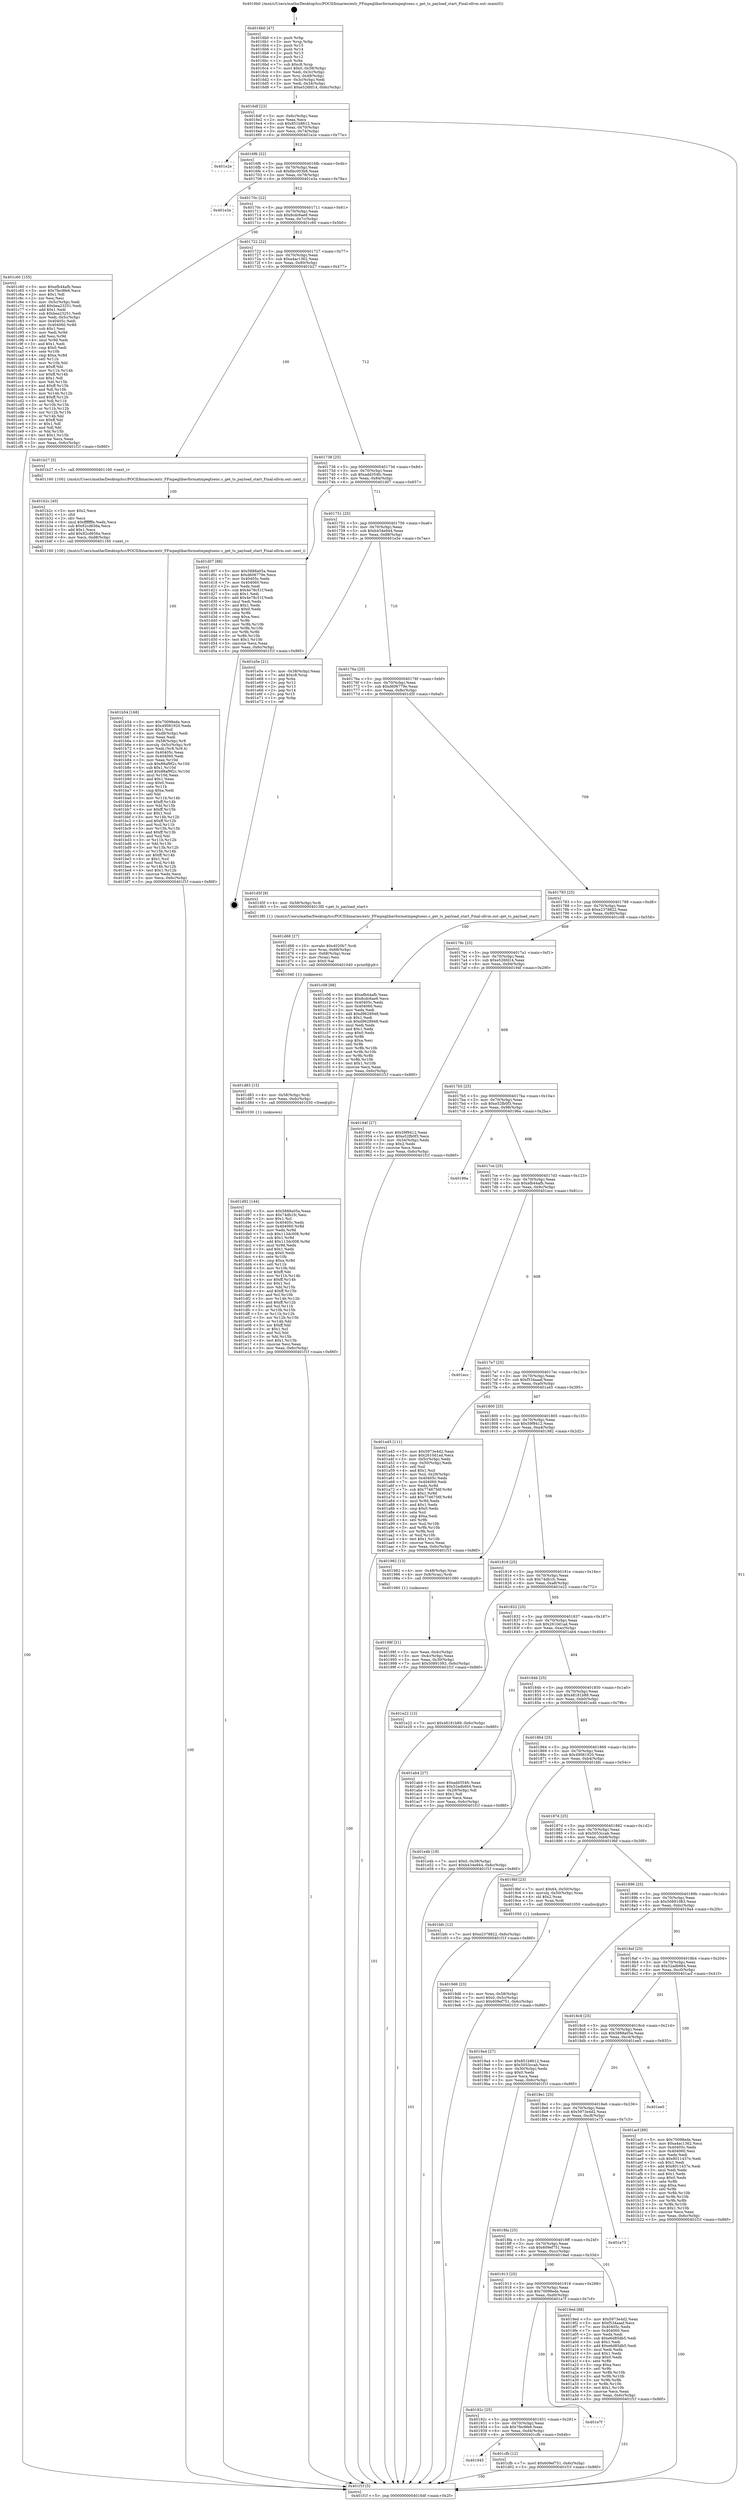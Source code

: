 digraph "0x4016b0" {
  label = "0x4016b0 (/mnt/c/Users/mathe/Desktop/tcc/POCII/binaries/extr_FFmpeglibavformatmpegtsenc.c_get_ts_payload_start_Final-ollvm.out::main(0))"
  labelloc = "t"
  node[shape=record]

  Entry [label="",width=0.3,height=0.3,shape=circle,fillcolor=black,style=filled]
  "0x4016df" [label="{
     0x4016df [23]\l
     | [instrs]\l
     &nbsp;&nbsp;0x4016df \<+3\>: mov -0x6c(%rbp),%eax\l
     &nbsp;&nbsp;0x4016e2 \<+2\>: mov %eax,%ecx\l
     &nbsp;&nbsp;0x4016e4 \<+6\>: sub $0x851b8612,%ecx\l
     &nbsp;&nbsp;0x4016ea \<+3\>: mov %eax,-0x70(%rbp)\l
     &nbsp;&nbsp;0x4016ed \<+3\>: mov %ecx,-0x74(%rbp)\l
     &nbsp;&nbsp;0x4016f0 \<+6\>: je 0000000000401e2e \<main+0x77e\>\l
  }"]
  "0x401e2e" [label="{
     0x401e2e\l
  }", style=dashed]
  "0x4016f6" [label="{
     0x4016f6 [22]\l
     | [instrs]\l
     &nbsp;&nbsp;0x4016f6 \<+5\>: jmp 00000000004016fb \<main+0x4b\>\l
     &nbsp;&nbsp;0x4016fb \<+3\>: mov -0x70(%rbp),%eax\l
     &nbsp;&nbsp;0x4016fe \<+5\>: sub $0x8bc003b6,%eax\l
     &nbsp;&nbsp;0x401703 \<+3\>: mov %eax,-0x78(%rbp)\l
     &nbsp;&nbsp;0x401706 \<+6\>: je 0000000000401e3a \<main+0x78a\>\l
  }"]
  Exit [label="",width=0.3,height=0.3,shape=circle,fillcolor=black,style=filled,peripheries=2]
  "0x401e3a" [label="{
     0x401e3a\l
  }", style=dashed]
  "0x40170c" [label="{
     0x40170c [22]\l
     | [instrs]\l
     &nbsp;&nbsp;0x40170c \<+5\>: jmp 0000000000401711 \<main+0x61\>\l
     &nbsp;&nbsp;0x401711 \<+3\>: mov -0x70(%rbp),%eax\l
     &nbsp;&nbsp;0x401714 \<+5\>: sub $0x8cdc6ae9,%eax\l
     &nbsp;&nbsp;0x401719 \<+3\>: mov %eax,-0x7c(%rbp)\l
     &nbsp;&nbsp;0x40171c \<+6\>: je 0000000000401c60 \<main+0x5b0\>\l
  }"]
  "0x401d92" [label="{
     0x401d92 [144]\l
     | [instrs]\l
     &nbsp;&nbsp;0x401d92 \<+5\>: mov $0x5888a05a,%eax\l
     &nbsp;&nbsp;0x401d97 \<+5\>: mov $0x74db1fc,%esi\l
     &nbsp;&nbsp;0x401d9c \<+2\>: mov $0x1,%cl\l
     &nbsp;&nbsp;0x401d9e \<+7\>: mov 0x40405c,%edx\l
     &nbsp;&nbsp;0x401da5 \<+8\>: mov 0x404060,%r8d\l
     &nbsp;&nbsp;0x401dad \<+3\>: mov %edx,%r9d\l
     &nbsp;&nbsp;0x401db0 \<+7\>: sub $0x113dc008,%r9d\l
     &nbsp;&nbsp;0x401db7 \<+4\>: sub $0x1,%r9d\l
     &nbsp;&nbsp;0x401dbb \<+7\>: add $0x113dc008,%r9d\l
     &nbsp;&nbsp;0x401dc2 \<+4\>: imul %r9d,%edx\l
     &nbsp;&nbsp;0x401dc6 \<+3\>: and $0x1,%edx\l
     &nbsp;&nbsp;0x401dc9 \<+3\>: cmp $0x0,%edx\l
     &nbsp;&nbsp;0x401dcc \<+4\>: sete %r10b\l
     &nbsp;&nbsp;0x401dd0 \<+4\>: cmp $0xa,%r8d\l
     &nbsp;&nbsp;0x401dd4 \<+4\>: setl %r11b\l
     &nbsp;&nbsp;0x401dd8 \<+3\>: mov %r10b,%bl\l
     &nbsp;&nbsp;0x401ddb \<+3\>: xor $0xff,%bl\l
     &nbsp;&nbsp;0x401dde \<+3\>: mov %r11b,%r14b\l
     &nbsp;&nbsp;0x401de1 \<+4\>: xor $0xff,%r14b\l
     &nbsp;&nbsp;0x401de5 \<+3\>: xor $0x1,%cl\l
     &nbsp;&nbsp;0x401de8 \<+3\>: mov %bl,%r15b\l
     &nbsp;&nbsp;0x401deb \<+4\>: and $0xff,%r15b\l
     &nbsp;&nbsp;0x401def \<+3\>: and %cl,%r10b\l
     &nbsp;&nbsp;0x401df2 \<+3\>: mov %r14b,%r12b\l
     &nbsp;&nbsp;0x401df5 \<+4\>: and $0xff,%r12b\l
     &nbsp;&nbsp;0x401df9 \<+3\>: and %cl,%r11b\l
     &nbsp;&nbsp;0x401dfc \<+3\>: or %r10b,%r15b\l
     &nbsp;&nbsp;0x401dff \<+3\>: or %r11b,%r12b\l
     &nbsp;&nbsp;0x401e02 \<+3\>: xor %r12b,%r15b\l
     &nbsp;&nbsp;0x401e05 \<+3\>: or %r14b,%bl\l
     &nbsp;&nbsp;0x401e08 \<+3\>: xor $0xff,%bl\l
     &nbsp;&nbsp;0x401e0b \<+3\>: or $0x1,%cl\l
     &nbsp;&nbsp;0x401e0e \<+2\>: and %cl,%bl\l
     &nbsp;&nbsp;0x401e10 \<+3\>: or %bl,%r15b\l
     &nbsp;&nbsp;0x401e13 \<+4\>: test $0x1,%r15b\l
     &nbsp;&nbsp;0x401e17 \<+3\>: cmovne %esi,%eax\l
     &nbsp;&nbsp;0x401e1a \<+3\>: mov %eax,-0x6c(%rbp)\l
     &nbsp;&nbsp;0x401e1d \<+5\>: jmp 0000000000401f1f \<main+0x86f\>\l
  }"]
  "0x401c60" [label="{
     0x401c60 [155]\l
     | [instrs]\l
     &nbsp;&nbsp;0x401c60 \<+5\>: mov $0xefb44afb,%eax\l
     &nbsp;&nbsp;0x401c65 \<+5\>: mov $0x7fec9fe6,%ecx\l
     &nbsp;&nbsp;0x401c6a \<+2\>: mov $0x1,%dl\l
     &nbsp;&nbsp;0x401c6c \<+2\>: xor %esi,%esi\l
     &nbsp;&nbsp;0x401c6e \<+3\>: mov -0x5c(%rbp),%edi\l
     &nbsp;&nbsp;0x401c71 \<+6\>: add $0xbea23251,%edi\l
     &nbsp;&nbsp;0x401c77 \<+3\>: add $0x1,%edi\l
     &nbsp;&nbsp;0x401c7a \<+6\>: sub $0xbea23251,%edi\l
     &nbsp;&nbsp;0x401c80 \<+3\>: mov %edi,-0x5c(%rbp)\l
     &nbsp;&nbsp;0x401c83 \<+7\>: mov 0x40405c,%edi\l
     &nbsp;&nbsp;0x401c8a \<+8\>: mov 0x404060,%r8d\l
     &nbsp;&nbsp;0x401c92 \<+3\>: sub $0x1,%esi\l
     &nbsp;&nbsp;0x401c95 \<+3\>: mov %edi,%r9d\l
     &nbsp;&nbsp;0x401c98 \<+3\>: add %esi,%r9d\l
     &nbsp;&nbsp;0x401c9b \<+4\>: imul %r9d,%edi\l
     &nbsp;&nbsp;0x401c9f \<+3\>: and $0x1,%edi\l
     &nbsp;&nbsp;0x401ca2 \<+3\>: cmp $0x0,%edi\l
     &nbsp;&nbsp;0x401ca5 \<+4\>: sete %r10b\l
     &nbsp;&nbsp;0x401ca9 \<+4\>: cmp $0xa,%r8d\l
     &nbsp;&nbsp;0x401cad \<+4\>: setl %r11b\l
     &nbsp;&nbsp;0x401cb1 \<+3\>: mov %r10b,%bl\l
     &nbsp;&nbsp;0x401cb4 \<+3\>: xor $0xff,%bl\l
     &nbsp;&nbsp;0x401cb7 \<+3\>: mov %r11b,%r14b\l
     &nbsp;&nbsp;0x401cba \<+4\>: xor $0xff,%r14b\l
     &nbsp;&nbsp;0x401cbe \<+3\>: xor $0x1,%dl\l
     &nbsp;&nbsp;0x401cc1 \<+3\>: mov %bl,%r15b\l
     &nbsp;&nbsp;0x401cc4 \<+4\>: and $0xff,%r15b\l
     &nbsp;&nbsp;0x401cc8 \<+3\>: and %dl,%r10b\l
     &nbsp;&nbsp;0x401ccb \<+3\>: mov %r14b,%r12b\l
     &nbsp;&nbsp;0x401cce \<+4\>: and $0xff,%r12b\l
     &nbsp;&nbsp;0x401cd2 \<+3\>: and %dl,%r11b\l
     &nbsp;&nbsp;0x401cd5 \<+3\>: or %r10b,%r15b\l
     &nbsp;&nbsp;0x401cd8 \<+3\>: or %r11b,%r12b\l
     &nbsp;&nbsp;0x401cdb \<+3\>: xor %r12b,%r15b\l
     &nbsp;&nbsp;0x401cde \<+3\>: or %r14b,%bl\l
     &nbsp;&nbsp;0x401ce1 \<+3\>: xor $0xff,%bl\l
     &nbsp;&nbsp;0x401ce4 \<+3\>: or $0x1,%dl\l
     &nbsp;&nbsp;0x401ce7 \<+2\>: and %dl,%bl\l
     &nbsp;&nbsp;0x401ce9 \<+3\>: or %bl,%r15b\l
     &nbsp;&nbsp;0x401cec \<+4\>: test $0x1,%r15b\l
     &nbsp;&nbsp;0x401cf0 \<+3\>: cmovne %ecx,%eax\l
     &nbsp;&nbsp;0x401cf3 \<+3\>: mov %eax,-0x6c(%rbp)\l
     &nbsp;&nbsp;0x401cf6 \<+5\>: jmp 0000000000401f1f \<main+0x86f\>\l
  }"]
  "0x401722" [label="{
     0x401722 [22]\l
     | [instrs]\l
     &nbsp;&nbsp;0x401722 \<+5\>: jmp 0000000000401727 \<main+0x77\>\l
     &nbsp;&nbsp;0x401727 \<+3\>: mov -0x70(%rbp),%eax\l
     &nbsp;&nbsp;0x40172a \<+5\>: sub $0xa4ac1362,%eax\l
     &nbsp;&nbsp;0x40172f \<+3\>: mov %eax,-0x80(%rbp)\l
     &nbsp;&nbsp;0x401732 \<+6\>: je 0000000000401b27 \<main+0x477\>\l
  }"]
  "0x401d83" [label="{
     0x401d83 [15]\l
     | [instrs]\l
     &nbsp;&nbsp;0x401d83 \<+4\>: mov -0x58(%rbp),%rdi\l
     &nbsp;&nbsp;0x401d87 \<+6\>: mov %eax,-0xdc(%rbp)\l
     &nbsp;&nbsp;0x401d8d \<+5\>: call 0000000000401030 \<free@plt\>\l
     | [calls]\l
     &nbsp;&nbsp;0x401030 \{1\} (unknown)\l
  }"]
  "0x401b27" [label="{
     0x401b27 [5]\l
     | [instrs]\l
     &nbsp;&nbsp;0x401b27 \<+5\>: call 0000000000401160 \<next_i\>\l
     | [calls]\l
     &nbsp;&nbsp;0x401160 \{100\} (/mnt/c/Users/mathe/Desktop/tcc/POCII/binaries/extr_FFmpeglibavformatmpegtsenc.c_get_ts_payload_start_Final-ollvm.out::next_i)\l
  }"]
  "0x401738" [label="{
     0x401738 [25]\l
     | [instrs]\l
     &nbsp;&nbsp;0x401738 \<+5\>: jmp 000000000040173d \<main+0x8d\>\l
     &nbsp;&nbsp;0x40173d \<+3\>: mov -0x70(%rbp),%eax\l
     &nbsp;&nbsp;0x401740 \<+5\>: sub $0xadd354fc,%eax\l
     &nbsp;&nbsp;0x401745 \<+6\>: mov %eax,-0x84(%rbp)\l
     &nbsp;&nbsp;0x40174b \<+6\>: je 0000000000401d07 \<main+0x657\>\l
  }"]
  "0x401d68" [label="{
     0x401d68 [27]\l
     | [instrs]\l
     &nbsp;&nbsp;0x401d68 \<+10\>: movabs $0x4020b7,%rdi\l
     &nbsp;&nbsp;0x401d72 \<+4\>: mov %rax,-0x68(%rbp)\l
     &nbsp;&nbsp;0x401d76 \<+4\>: mov -0x68(%rbp),%rax\l
     &nbsp;&nbsp;0x401d7a \<+2\>: mov (%rax),%esi\l
     &nbsp;&nbsp;0x401d7c \<+2\>: mov $0x0,%al\l
     &nbsp;&nbsp;0x401d7e \<+5\>: call 0000000000401040 \<printf@plt\>\l
     | [calls]\l
     &nbsp;&nbsp;0x401040 \{1\} (unknown)\l
  }"]
  "0x401d07" [label="{
     0x401d07 [88]\l
     | [instrs]\l
     &nbsp;&nbsp;0x401d07 \<+5\>: mov $0x5888a05a,%eax\l
     &nbsp;&nbsp;0x401d0c \<+5\>: mov $0xd606779e,%ecx\l
     &nbsp;&nbsp;0x401d11 \<+7\>: mov 0x40405c,%edx\l
     &nbsp;&nbsp;0x401d18 \<+7\>: mov 0x404060,%esi\l
     &nbsp;&nbsp;0x401d1f \<+2\>: mov %edx,%edi\l
     &nbsp;&nbsp;0x401d21 \<+6\>: sub $0x4e78c51f,%edi\l
     &nbsp;&nbsp;0x401d27 \<+3\>: sub $0x1,%edi\l
     &nbsp;&nbsp;0x401d2a \<+6\>: add $0x4e78c51f,%edi\l
     &nbsp;&nbsp;0x401d30 \<+3\>: imul %edi,%edx\l
     &nbsp;&nbsp;0x401d33 \<+3\>: and $0x1,%edx\l
     &nbsp;&nbsp;0x401d36 \<+3\>: cmp $0x0,%edx\l
     &nbsp;&nbsp;0x401d39 \<+4\>: sete %r8b\l
     &nbsp;&nbsp;0x401d3d \<+3\>: cmp $0xa,%esi\l
     &nbsp;&nbsp;0x401d40 \<+4\>: setl %r9b\l
     &nbsp;&nbsp;0x401d44 \<+3\>: mov %r8b,%r10b\l
     &nbsp;&nbsp;0x401d47 \<+3\>: and %r9b,%r10b\l
     &nbsp;&nbsp;0x401d4a \<+3\>: xor %r9b,%r8b\l
     &nbsp;&nbsp;0x401d4d \<+3\>: or %r8b,%r10b\l
     &nbsp;&nbsp;0x401d50 \<+4\>: test $0x1,%r10b\l
     &nbsp;&nbsp;0x401d54 \<+3\>: cmovne %ecx,%eax\l
     &nbsp;&nbsp;0x401d57 \<+3\>: mov %eax,-0x6c(%rbp)\l
     &nbsp;&nbsp;0x401d5a \<+5\>: jmp 0000000000401f1f \<main+0x86f\>\l
  }"]
  "0x401751" [label="{
     0x401751 [25]\l
     | [instrs]\l
     &nbsp;&nbsp;0x401751 \<+5\>: jmp 0000000000401756 \<main+0xa6\>\l
     &nbsp;&nbsp;0x401756 \<+3\>: mov -0x70(%rbp),%eax\l
     &nbsp;&nbsp;0x401759 \<+5\>: sub $0xb434e944,%eax\l
     &nbsp;&nbsp;0x40175e \<+6\>: mov %eax,-0x88(%rbp)\l
     &nbsp;&nbsp;0x401764 \<+6\>: je 0000000000401e5e \<main+0x7ae\>\l
  }"]
  "0x401945" [label="{
     0x401945\l
  }", style=dashed]
  "0x401e5e" [label="{
     0x401e5e [21]\l
     | [instrs]\l
     &nbsp;&nbsp;0x401e5e \<+3\>: mov -0x38(%rbp),%eax\l
     &nbsp;&nbsp;0x401e61 \<+7\>: add $0xc8,%rsp\l
     &nbsp;&nbsp;0x401e68 \<+1\>: pop %rbx\l
     &nbsp;&nbsp;0x401e69 \<+2\>: pop %r12\l
     &nbsp;&nbsp;0x401e6b \<+2\>: pop %r13\l
     &nbsp;&nbsp;0x401e6d \<+2\>: pop %r14\l
     &nbsp;&nbsp;0x401e6f \<+2\>: pop %r15\l
     &nbsp;&nbsp;0x401e71 \<+1\>: pop %rbp\l
     &nbsp;&nbsp;0x401e72 \<+1\>: ret\l
  }"]
  "0x40176a" [label="{
     0x40176a [25]\l
     | [instrs]\l
     &nbsp;&nbsp;0x40176a \<+5\>: jmp 000000000040176f \<main+0xbf\>\l
     &nbsp;&nbsp;0x40176f \<+3\>: mov -0x70(%rbp),%eax\l
     &nbsp;&nbsp;0x401772 \<+5\>: sub $0xd606779e,%eax\l
     &nbsp;&nbsp;0x401777 \<+6\>: mov %eax,-0x8c(%rbp)\l
     &nbsp;&nbsp;0x40177d \<+6\>: je 0000000000401d5f \<main+0x6af\>\l
  }"]
  "0x401cfb" [label="{
     0x401cfb [12]\l
     | [instrs]\l
     &nbsp;&nbsp;0x401cfb \<+7\>: movl $0x609ef751,-0x6c(%rbp)\l
     &nbsp;&nbsp;0x401d02 \<+5\>: jmp 0000000000401f1f \<main+0x86f\>\l
  }"]
  "0x401d5f" [label="{
     0x401d5f [9]\l
     | [instrs]\l
     &nbsp;&nbsp;0x401d5f \<+4\>: mov -0x58(%rbp),%rdi\l
     &nbsp;&nbsp;0x401d63 \<+5\>: call 00000000004013f0 \<get_ts_payload_start\>\l
     | [calls]\l
     &nbsp;&nbsp;0x4013f0 \{1\} (/mnt/c/Users/mathe/Desktop/tcc/POCII/binaries/extr_FFmpeglibavformatmpegtsenc.c_get_ts_payload_start_Final-ollvm.out::get_ts_payload_start)\l
  }"]
  "0x401783" [label="{
     0x401783 [25]\l
     | [instrs]\l
     &nbsp;&nbsp;0x401783 \<+5\>: jmp 0000000000401788 \<main+0xd8\>\l
     &nbsp;&nbsp;0x401788 \<+3\>: mov -0x70(%rbp),%eax\l
     &nbsp;&nbsp;0x40178b \<+5\>: sub $0xe2378822,%eax\l
     &nbsp;&nbsp;0x401790 \<+6\>: mov %eax,-0x90(%rbp)\l
     &nbsp;&nbsp;0x401796 \<+6\>: je 0000000000401c08 \<main+0x558\>\l
  }"]
  "0x40192c" [label="{
     0x40192c [25]\l
     | [instrs]\l
     &nbsp;&nbsp;0x40192c \<+5\>: jmp 0000000000401931 \<main+0x281\>\l
     &nbsp;&nbsp;0x401931 \<+3\>: mov -0x70(%rbp),%eax\l
     &nbsp;&nbsp;0x401934 \<+5\>: sub $0x7fec9fe6,%eax\l
     &nbsp;&nbsp;0x401939 \<+6\>: mov %eax,-0xd4(%rbp)\l
     &nbsp;&nbsp;0x40193f \<+6\>: je 0000000000401cfb \<main+0x64b\>\l
  }"]
  "0x401c08" [label="{
     0x401c08 [88]\l
     | [instrs]\l
     &nbsp;&nbsp;0x401c08 \<+5\>: mov $0xefb44afb,%eax\l
     &nbsp;&nbsp;0x401c0d \<+5\>: mov $0x8cdc6ae9,%ecx\l
     &nbsp;&nbsp;0x401c12 \<+7\>: mov 0x40405c,%edx\l
     &nbsp;&nbsp;0x401c19 \<+7\>: mov 0x404060,%esi\l
     &nbsp;&nbsp;0x401c20 \<+2\>: mov %edx,%edi\l
     &nbsp;&nbsp;0x401c22 \<+6\>: add $0xd9628948,%edi\l
     &nbsp;&nbsp;0x401c28 \<+3\>: sub $0x1,%edi\l
     &nbsp;&nbsp;0x401c2b \<+6\>: sub $0xd9628948,%edi\l
     &nbsp;&nbsp;0x401c31 \<+3\>: imul %edi,%edx\l
     &nbsp;&nbsp;0x401c34 \<+3\>: and $0x1,%edx\l
     &nbsp;&nbsp;0x401c37 \<+3\>: cmp $0x0,%edx\l
     &nbsp;&nbsp;0x401c3a \<+4\>: sete %r8b\l
     &nbsp;&nbsp;0x401c3e \<+3\>: cmp $0xa,%esi\l
     &nbsp;&nbsp;0x401c41 \<+4\>: setl %r9b\l
     &nbsp;&nbsp;0x401c45 \<+3\>: mov %r8b,%r10b\l
     &nbsp;&nbsp;0x401c48 \<+3\>: and %r9b,%r10b\l
     &nbsp;&nbsp;0x401c4b \<+3\>: xor %r9b,%r8b\l
     &nbsp;&nbsp;0x401c4e \<+3\>: or %r8b,%r10b\l
     &nbsp;&nbsp;0x401c51 \<+4\>: test $0x1,%r10b\l
     &nbsp;&nbsp;0x401c55 \<+3\>: cmovne %ecx,%eax\l
     &nbsp;&nbsp;0x401c58 \<+3\>: mov %eax,-0x6c(%rbp)\l
     &nbsp;&nbsp;0x401c5b \<+5\>: jmp 0000000000401f1f \<main+0x86f\>\l
  }"]
  "0x40179c" [label="{
     0x40179c [25]\l
     | [instrs]\l
     &nbsp;&nbsp;0x40179c \<+5\>: jmp 00000000004017a1 \<main+0xf1\>\l
     &nbsp;&nbsp;0x4017a1 \<+3\>: mov -0x70(%rbp),%eax\l
     &nbsp;&nbsp;0x4017a4 \<+5\>: sub $0xe526fd14,%eax\l
     &nbsp;&nbsp;0x4017a9 \<+6\>: mov %eax,-0x94(%rbp)\l
     &nbsp;&nbsp;0x4017af \<+6\>: je 000000000040194f \<main+0x29f\>\l
  }"]
  "0x401e7f" [label="{
     0x401e7f\l
  }", style=dashed]
  "0x40194f" [label="{
     0x40194f [27]\l
     | [instrs]\l
     &nbsp;&nbsp;0x40194f \<+5\>: mov $0x59f9412,%eax\l
     &nbsp;&nbsp;0x401954 \<+5\>: mov $0xe52fb0f3,%ecx\l
     &nbsp;&nbsp;0x401959 \<+3\>: mov -0x34(%rbp),%edx\l
     &nbsp;&nbsp;0x40195c \<+3\>: cmp $0x2,%edx\l
     &nbsp;&nbsp;0x40195f \<+3\>: cmovne %ecx,%eax\l
     &nbsp;&nbsp;0x401962 \<+3\>: mov %eax,-0x6c(%rbp)\l
     &nbsp;&nbsp;0x401965 \<+5\>: jmp 0000000000401f1f \<main+0x86f\>\l
  }"]
  "0x4017b5" [label="{
     0x4017b5 [25]\l
     | [instrs]\l
     &nbsp;&nbsp;0x4017b5 \<+5\>: jmp 00000000004017ba \<main+0x10a\>\l
     &nbsp;&nbsp;0x4017ba \<+3\>: mov -0x70(%rbp),%eax\l
     &nbsp;&nbsp;0x4017bd \<+5\>: sub $0xe52fb0f3,%eax\l
     &nbsp;&nbsp;0x4017c2 \<+6\>: mov %eax,-0x98(%rbp)\l
     &nbsp;&nbsp;0x4017c8 \<+6\>: je 000000000040196a \<main+0x2ba\>\l
  }"]
  "0x401f1f" [label="{
     0x401f1f [5]\l
     | [instrs]\l
     &nbsp;&nbsp;0x401f1f \<+5\>: jmp 00000000004016df \<main+0x2f\>\l
  }"]
  "0x4016b0" [label="{
     0x4016b0 [47]\l
     | [instrs]\l
     &nbsp;&nbsp;0x4016b0 \<+1\>: push %rbp\l
     &nbsp;&nbsp;0x4016b1 \<+3\>: mov %rsp,%rbp\l
     &nbsp;&nbsp;0x4016b4 \<+2\>: push %r15\l
     &nbsp;&nbsp;0x4016b6 \<+2\>: push %r14\l
     &nbsp;&nbsp;0x4016b8 \<+2\>: push %r13\l
     &nbsp;&nbsp;0x4016ba \<+2\>: push %r12\l
     &nbsp;&nbsp;0x4016bc \<+1\>: push %rbx\l
     &nbsp;&nbsp;0x4016bd \<+7\>: sub $0xc8,%rsp\l
     &nbsp;&nbsp;0x4016c4 \<+7\>: movl $0x0,-0x38(%rbp)\l
     &nbsp;&nbsp;0x4016cb \<+3\>: mov %edi,-0x3c(%rbp)\l
     &nbsp;&nbsp;0x4016ce \<+4\>: mov %rsi,-0x48(%rbp)\l
     &nbsp;&nbsp;0x4016d2 \<+3\>: mov -0x3c(%rbp),%edi\l
     &nbsp;&nbsp;0x4016d5 \<+3\>: mov %edi,-0x34(%rbp)\l
     &nbsp;&nbsp;0x4016d8 \<+7\>: movl $0xe526fd14,-0x6c(%rbp)\l
  }"]
  "0x401b54" [label="{
     0x401b54 [168]\l
     | [instrs]\l
     &nbsp;&nbsp;0x401b54 \<+5\>: mov $0x70098ede,%ecx\l
     &nbsp;&nbsp;0x401b59 \<+5\>: mov $0x49081920,%edx\l
     &nbsp;&nbsp;0x401b5e \<+3\>: mov $0x1,%sil\l
     &nbsp;&nbsp;0x401b61 \<+6\>: mov -0xd8(%rbp),%edi\l
     &nbsp;&nbsp;0x401b67 \<+3\>: imul %eax,%edi\l
     &nbsp;&nbsp;0x401b6a \<+4\>: mov -0x58(%rbp),%r8\l
     &nbsp;&nbsp;0x401b6e \<+4\>: movslq -0x5c(%rbp),%r9\l
     &nbsp;&nbsp;0x401b72 \<+4\>: mov %edi,(%r8,%r9,4)\l
     &nbsp;&nbsp;0x401b76 \<+7\>: mov 0x40405c,%eax\l
     &nbsp;&nbsp;0x401b7d \<+7\>: mov 0x404060,%edi\l
     &nbsp;&nbsp;0x401b84 \<+3\>: mov %eax,%r10d\l
     &nbsp;&nbsp;0x401b87 \<+7\>: sub $0x88af9f2c,%r10d\l
     &nbsp;&nbsp;0x401b8e \<+4\>: sub $0x1,%r10d\l
     &nbsp;&nbsp;0x401b92 \<+7\>: add $0x88af9f2c,%r10d\l
     &nbsp;&nbsp;0x401b99 \<+4\>: imul %r10d,%eax\l
     &nbsp;&nbsp;0x401b9d \<+3\>: and $0x1,%eax\l
     &nbsp;&nbsp;0x401ba0 \<+3\>: cmp $0x0,%eax\l
     &nbsp;&nbsp;0x401ba3 \<+4\>: sete %r11b\l
     &nbsp;&nbsp;0x401ba7 \<+3\>: cmp $0xa,%edi\l
     &nbsp;&nbsp;0x401baa \<+3\>: setl %bl\l
     &nbsp;&nbsp;0x401bad \<+3\>: mov %r11b,%r14b\l
     &nbsp;&nbsp;0x401bb0 \<+4\>: xor $0xff,%r14b\l
     &nbsp;&nbsp;0x401bb4 \<+3\>: mov %bl,%r15b\l
     &nbsp;&nbsp;0x401bb7 \<+4\>: xor $0xff,%r15b\l
     &nbsp;&nbsp;0x401bbb \<+4\>: xor $0x1,%sil\l
     &nbsp;&nbsp;0x401bbf \<+3\>: mov %r14b,%r12b\l
     &nbsp;&nbsp;0x401bc2 \<+4\>: and $0xff,%r12b\l
     &nbsp;&nbsp;0x401bc6 \<+3\>: and %sil,%r11b\l
     &nbsp;&nbsp;0x401bc9 \<+3\>: mov %r15b,%r13b\l
     &nbsp;&nbsp;0x401bcc \<+4\>: and $0xff,%r13b\l
     &nbsp;&nbsp;0x401bd0 \<+3\>: and %sil,%bl\l
     &nbsp;&nbsp;0x401bd3 \<+3\>: or %r11b,%r12b\l
     &nbsp;&nbsp;0x401bd6 \<+3\>: or %bl,%r13b\l
     &nbsp;&nbsp;0x401bd9 \<+3\>: xor %r13b,%r12b\l
     &nbsp;&nbsp;0x401bdc \<+3\>: or %r15b,%r14b\l
     &nbsp;&nbsp;0x401bdf \<+4\>: xor $0xff,%r14b\l
     &nbsp;&nbsp;0x401be3 \<+4\>: or $0x1,%sil\l
     &nbsp;&nbsp;0x401be7 \<+3\>: and %sil,%r14b\l
     &nbsp;&nbsp;0x401bea \<+3\>: or %r14b,%r12b\l
     &nbsp;&nbsp;0x401bed \<+4\>: test $0x1,%r12b\l
     &nbsp;&nbsp;0x401bf1 \<+3\>: cmovne %edx,%ecx\l
     &nbsp;&nbsp;0x401bf4 \<+3\>: mov %ecx,-0x6c(%rbp)\l
     &nbsp;&nbsp;0x401bf7 \<+5\>: jmp 0000000000401f1f \<main+0x86f\>\l
  }"]
  "0x40196a" [label="{
     0x40196a\l
  }", style=dashed]
  "0x4017ce" [label="{
     0x4017ce [25]\l
     | [instrs]\l
     &nbsp;&nbsp;0x4017ce \<+5\>: jmp 00000000004017d3 \<main+0x123\>\l
     &nbsp;&nbsp;0x4017d3 \<+3\>: mov -0x70(%rbp),%eax\l
     &nbsp;&nbsp;0x4017d6 \<+5\>: sub $0xefb44afb,%eax\l
     &nbsp;&nbsp;0x4017db \<+6\>: mov %eax,-0x9c(%rbp)\l
     &nbsp;&nbsp;0x4017e1 \<+6\>: je 0000000000401ecc \<main+0x81c\>\l
  }"]
  "0x401b2c" [label="{
     0x401b2c [40]\l
     | [instrs]\l
     &nbsp;&nbsp;0x401b2c \<+5\>: mov $0x2,%ecx\l
     &nbsp;&nbsp;0x401b31 \<+1\>: cltd\l
     &nbsp;&nbsp;0x401b32 \<+2\>: idiv %ecx\l
     &nbsp;&nbsp;0x401b34 \<+6\>: imul $0xfffffffe,%edx,%ecx\l
     &nbsp;&nbsp;0x401b3a \<+6\>: sub $0x92cd656a,%ecx\l
     &nbsp;&nbsp;0x401b40 \<+3\>: add $0x1,%ecx\l
     &nbsp;&nbsp;0x401b43 \<+6\>: add $0x92cd656a,%ecx\l
     &nbsp;&nbsp;0x401b49 \<+6\>: mov %ecx,-0xd8(%rbp)\l
     &nbsp;&nbsp;0x401b4f \<+5\>: call 0000000000401160 \<next_i\>\l
     | [calls]\l
     &nbsp;&nbsp;0x401160 \{100\} (/mnt/c/Users/mathe/Desktop/tcc/POCII/binaries/extr_FFmpeglibavformatmpegtsenc.c_get_ts_payload_start_Final-ollvm.out::next_i)\l
  }"]
  "0x401ecc" [label="{
     0x401ecc\l
  }", style=dashed]
  "0x4017e7" [label="{
     0x4017e7 [25]\l
     | [instrs]\l
     &nbsp;&nbsp;0x4017e7 \<+5\>: jmp 00000000004017ec \<main+0x13c\>\l
     &nbsp;&nbsp;0x4017ec \<+3\>: mov -0x70(%rbp),%eax\l
     &nbsp;&nbsp;0x4017ef \<+5\>: sub $0xf534aaaf,%eax\l
     &nbsp;&nbsp;0x4017f4 \<+6\>: mov %eax,-0xa0(%rbp)\l
     &nbsp;&nbsp;0x4017fa \<+6\>: je 0000000000401a45 \<main+0x395\>\l
  }"]
  "0x401913" [label="{
     0x401913 [25]\l
     | [instrs]\l
     &nbsp;&nbsp;0x401913 \<+5\>: jmp 0000000000401918 \<main+0x268\>\l
     &nbsp;&nbsp;0x401918 \<+3\>: mov -0x70(%rbp),%eax\l
     &nbsp;&nbsp;0x40191b \<+5\>: sub $0x70098ede,%eax\l
     &nbsp;&nbsp;0x401920 \<+6\>: mov %eax,-0xd0(%rbp)\l
     &nbsp;&nbsp;0x401926 \<+6\>: je 0000000000401e7f \<main+0x7cf\>\l
  }"]
  "0x401a45" [label="{
     0x401a45 [111]\l
     | [instrs]\l
     &nbsp;&nbsp;0x401a45 \<+5\>: mov $0x5973e4d2,%eax\l
     &nbsp;&nbsp;0x401a4a \<+5\>: mov $0x2610d1ad,%ecx\l
     &nbsp;&nbsp;0x401a4f \<+3\>: mov -0x5c(%rbp),%edx\l
     &nbsp;&nbsp;0x401a52 \<+3\>: cmp -0x50(%rbp),%edx\l
     &nbsp;&nbsp;0x401a55 \<+4\>: setl %sil\l
     &nbsp;&nbsp;0x401a59 \<+4\>: and $0x1,%sil\l
     &nbsp;&nbsp;0x401a5d \<+4\>: mov %sil,-0x29(%rbp)\l
     &nbsp;&nbsp;0x401a61 \<+7\>: mov 0x40405c,%edx\l
     &nbsp;&nbsp;0x401a68 \<+7\>: mov 0x404060,%edi\l
     &nbsp;&nbsp;0x401a6f \<+3\>: mov %edx,%r8d\l
     &nbsp;&nbsp;0x401a72 \<+7\>: sub $0x7746756f,%r8d\l
     &nbsp;&nbsp;0x401a79 \<+4\>: sub $0x1,%r8d\l
     &nbsp;&nbsp;0x401a7d \<+7\>: add $0x7746756f,%r8d\l
     &nbsp;&nbsp;0x401a84 \<+4\>: imul %r8d,%edx\l
     &nbsp;&nbsp;0x401a88 \<+3\>: and $0x1,%edx\l
     &nbsp;&nbsp;0x401a8b \<+3\>: cmp $0x0,%edx\l
     &nbsp;&nbsp;0x401a8e \<+4\>: sete %sil\l
     &nbsp;&nbsp;0x401a92 \<+3\>: cmp $0xa,%edi\l
     &nbsp;&nbsp;0x401a95 \<+4\>: setl %r9b\l
     &nbsp;&nbsp;0x401a99 \<+3\>: mov %sil,%r10b\l
     &nbsp;&nbsp;0x401a9c \<+3\>: and %r9b,%r10b\l
     &nbsp;&nbsp;0x401a9f \<+3\>: xor %r9b,%sil\l
     &nbsp;&nbsp;0x401aa2 \<+3\>: or %sil,%r10b\l
     &nbsp;&nbsp;0x401aa5 \<+4\>: test $0x1,%r10b\l
     &nbsp;&nbsp;0x401aa9 \<+3\>: cmovne %ecx,%eax\l
     &nbsp;&nbsp;0x401aac \<+3\>: mov %eax,-0x6c(%rbp)\l
     &nbsp;&nbsp;0x401aaf \<+5\>: jmp 0000000000401f1f \<main+0x86f\>\l
  }"]
  "0x401800" [label="{
     0x401800 [25]\l
     | [instrs]\l
     &nbsp;&nbsp;0x401800 \<+5\>: jmp 0000000000401805 \<main+0x155\>\l
     &nbsp;&nbsp;0x401805 \<+3\>: mov -0x70(%rbp),%eax\l
     &nbsp;&nbsp;0x401808 \<+5\>: sub $0x59f9412,%eax\l
     &nbsp;&nbsp;0x40180d \<+6\>: mov %eax,-0xa4(%rbp)\l
     &nbsp;&nbsp;0x401813 \<+6\>: je 0000000000401982 \<main+0x2d2\>\l
  }"]
  "0x4019ed" [label="{
     0x4019ed [88]\l
     | [instrs]\l
     &nbsp;&nbsp;0x4019ed \<+5\>: mov $0x5973e4d2,%eax\l
     &nbsp;&nbsp;0x4019f2 \<+5\>: mov $0xf534aaaf,%ecx\l
     &nbsp;&nbsp;0x4019f7 \<+7\>: mov 0x40405c,%edx\l
     &nbsp;&nbsp;0x4019fe \<+7\>: mov 0x404060,%esi\l
     &nbsp;&nbsp;0x401a05 \<+2\>: mov %edx,%edi\l
     &nbsp;&nbsp;0x401a07 \<+6\>: sub $0xe6d85db5,%edi\l
     &nbsp;&nbsp;0x401a0d \<+3\>: sub $0x1,%edi\l
     &nbsp;&nbsp;0x401a10 \<+6\>: add $0xe6d85db5,%edi\l
     &nbsp;&nbsp;0x401a16 \<+3\>: imul %edi,%edx\l
     &nbsp;&nbsp;0x401a19 \<+3\>: and $0x1,%edx\l
     &nbsp;&nbsp;0x401a1c \<+3\>: cmp $0x0,%edx\l
     &nbsp;&nbsp;0x401a1f \<+4\>: sete %r8b\l
     &nbsp;&nbsp;0x401a23 \<+3\>: cmp $0xa,%esi\l
     &nbsp;&nbsp;0x401a26 \<+4\>: setl %r9b\l
     &nbsp;&nbsp;0x401a2a \<+3\>: mov %r8b,%r10b\l
     &nbsp;&nbsp;0x401a2d \<+3\>: and %r9b,%r10b\l
     &nbsp;&nbsp;0x401a30 \<+3\>: xor %r9b,%r8b\l
     &nbsp;&nbsp;0x401a33 \<+3\>: or %r8b,%r10b\l
     &nbsp;&nbsp;0x401a36 \<+4\>: test $0x1,%r10b\l
     &nbsp;&nbsp;0x401a3a \<+3\>: cmovne %ecx,%eax\l
     &nbsp;&nbsp;0x401a3d \<+3\>: mov %eax,-0x6c(%rbp)\l
     &nbsp;&nbsp;0x401a40 \<+5\>: jmp 0000000000401f1f \<main+0x86f\>\l
  }"]
  "0x401982" [label="{
     0x401982 [13]\l
     | [instrs]\l
     &nbsp;&nbsp;0x401982 \<+4\>: mov -0x48(%rbp),%rax\l
     &nbsp;&nbsp;0x401986 \<+4\>: mov 0x8(%rax),%rdi\l
     &nbsp;&nbsp;0x40198a \<+5\>: call 0000000000401060 \<atoi@plt\>\l
     | [calls]\l
     &nbsp;&nbsp;0x401060 \{1\} (unknown)\l
  }"]
  "0x401819" [label="{
     0x401819 [25]\l
     | [instrs]\l
     &nbsp;&nbsp;0x401819 \<+5\>: jmp 000000000040181e \<main+0x16e\>\l
     &nbsp;&nbsp;0x40181e \<+3\>: mov -0x70(%rbp),%eax\l
     &nbsp;&nbsp;0x401821 \<+5\>: sub $0x74db1fc,%eax\l
     &nbsp;&nbsp;0x401826 \<+6\>: mov %eax,-0xa8(%rbp)\l
     &nbsp;&nbsp;0x40182c \<+6\>: je 0000000000401e22 \<main+0x772\>\l
  }"]
  "0x40198f" [label="{
     0x40198f [21]\l
     | [instrs]\l
     &nbsp;&nbsp;0x40198f \<+3\>: mov %eax,-0x4c(%rbp)\l
     &nbsp;&nbsp;0x401992 \<+3\>: mov -0x4c(%rbp),%eax\l
     &nbsp;&nbsp;0x401995 \<+3\>: mov %eax,-0x30(%rbp)\l
     &nbsp;&nbsp;0x401998 \<+7\>: movl $0x50891083,-0x6c(%rbp)\l
     &nbsp;&nbsp;0x40199f \<+5\>: jmp 0000000000401f1f \<main+0x86f\>\l
  }"]
  "0x4018fa" [label="{
     0x4018fa [25]\l
     | [instrs]\l
     &nbsp;&nbsp;0x4018fa \<+5\>: jmp 00000000004018ff \<main+0x24f\>\l
     &nbsp;&nbsp;0x4018ff \<+3\>: mov -0x70(%rbp),%eax\l
     &nbsp;&nbsp;0x401902 \<+5\>: sub $0x609ef751,%eax\l
     &nbsp;&nbsp;0x401907 \<+6\>: mov %eax,-0xcc(%rbp)\l
     &nbsp;&nbsp;0x40190d \<+6\>: je 00000000004019ed \<main+0x33d\>\l
  }"]
  "0x401e22" [label="{
     0x401e22 [12]\l
     | [instrs]\l
     &nbsp;&nbsp;0x401e22 \<+7\>: movl $0x48181b89,-0x6c(%rbp)\l
     &nbsp;&nbsp;0x401e29 \<+5\>: jmp 0000000000401f1f \<main+0x86f\>\l
  }"]
  "0x401832" [label="{
     0x401832 [25]\l
     | [instrs]\l
     &nbsp;&nbsp;0x401832 \<+5\>: jmp 0000000000401837 \<main+0x187\>\l
     &nbsp;&nbsp;0x401837 \<+3\>: mov -0x70(%rbp),%eax\l
     &nbsp;&nbsp;0x40183a \<+5\>: sub $0x2610d1ad,%eax\l
     &nbsp;&nbsp;0x40183f \<+6\>: mov %eax,-0xac(%rbp)\l
     &nbsp;&nbsp;0x401845 \<+6\>: je 0000000000401ab4 \<main+0x404\>\l
  }"]
  "0x401e73" [label="{
     0x401e73\l
  }", style=dashed]
  "0x401ab4" [label="{
     0x401ab4 [27]\l
     | [instrs]\l
     &nbsp;&nbsp;0x401ab4 \<+5\>: mov $0xadd354fc,%eax\l
     &nbsp;&nbsp;0x401ab9 \<+5\>: mov $0x52adb664,%ecx\l
     &nbsp;&nbsp;0x401abe \<+3\>: mov -0x29(%rbp),%dl\l
     &nbsp;&nbsp;0x401ac1 \<+3\>: test $0x1,%dl\l
     &nbsp;&nbsp;0x401ac4 \<+3\>: cmovne %ecx,%eax\l
     &nbsp;&nbsp;0x401ac7 \<+3\>: mov %eax,-0x6c(%rbp)\l
     &nbsp;&nbsp;0x401aca \<+5\>: jmp 0000000000401f1f \<main+0x86f\>\l
  }"]
  "0x40184b" [label="{
     0x40184b [25]\l
     | [instrs]\l
     &nbsp;&nbsp;0x40184b \<+5\>: jmp 0000000000401850 \<main+0x1a0\>\l
     &nbsp;&nbsp;0x401850 \<+3\>: mov -0x70(%rbp),%eax\l
     &nbsp;&nbsp;0x401853 \<+5\>: sub $0x48181b89,%eax\l
     &nbsp;&nbsp;0x401858 \<+6\>: mov %eax,-0xb0(%rbp)\l
     &nbsp;&nbsp;0x40185e \<+6\>: je 0000000000401e4b \<main+0x79b\>\l
  }"]
  "0x4018e1" [label="{
     0x4018e1 [25]\l
     | [instrs]\l
     &nbsp;&nbsp;0x4018e1 \<+5\>: jmp 00000000004018e6 \<main+0x236\>\l
     &nbsp;&nbsp;0x4018e6 \<+3\>: mov -0x70(%rbp),%eax\l
     &nbsp;&nbsp;0x4018e9 \<+5\>: sub $0x5973e4d2,%eax\l
     &nbsp;&nbsp;0x4018ee \<+6\>: mov %eax,-0xc8(%rbp)\l
     &nbsp;&nbsp;0x4018f4 \<+6\>: je 0000000000401e73 \<main+0x7c3\>\l
  }"]
  "0x401e4b" [label="{
     0x401e4b [19]\l
     | [instrs]\l
     &nbsp;&nbsp;0x401e4b \<+7\>: movl $0x0,-0x38(%rbp)\l
     &nbsp;&nbsp;0x401e52 \<+7\>: movl $0xb434e944,-0x6c(%rbp)\l
     &nbsp;&nbsp;0x401e59 \<+5\>: jmp 0000000000401f1f \<main+0x86f\>\l
  }"]
  "0x401864" [label="{
     0x401864 [25]\l
     | [instrs]\l
     &nbsp;&nbsp;0x401864 \<+5\>: jmp 0000000000401869 \<main+0x1b9\>\l
     &nbsp;&nbsp;0x401869 \<+3\>: mov -0x70(%rbp),%eax\l
     &nbsp;&nbsp;0x40186c \<+5\>: sub $0x49081920,%eax\l
     &nbsp;&nbsp;0x401871 \<+6\>: mov %eax,-0xb4(%rbp)\l
     &nbsp;&nbsp;0x401877 \<+6\>: je 0000000000401bfc \<main+0x54c\>\l
  }"]
  "0x401ee5" [label="{
     0x401ee5\l
  }", style=dashed]
  "0x401bfc" [label="{
     0x401bfc [12]\l
     | [instrs]\l
     &nbsp;&nbsp;0x401bfc \<+7\>: movl $0xe2378822,-0x6c(%rbp)\l
     &nbsp;&nbsp;0x401c03 \<+5\>: jmp 0000000000401f1f \<main+0x86f\>\l
  }"]
  "0x40187d" [label="{
     0x40187d [25]\l
     | [instrs]\l
     &nbsp;&nbsp;0x40187d \<+5\>: jmp 0000000000401882 \<main+0x1d2\>\l
     &nbsp;&nbsp;0x401882 \<+3\>: mov -0x70(%rbp),%eax\l
     &nbsp;&nbsp;0x401885 \<+5\>: sub $0x5053ccab,%eax\l
     &nbsp;&nbsp;0x40188a \<+6\>: mov %eax,-0xb8(%rbp)\l
     &nbsp;&nbsp;0x401890 \<+6\>: je 00000000004019bf \<main+0x30f\>\l
  }"]
  "0x4018c8" [label="{
     0x4018c8 [25]\l
     | [instrs]\l
     &nbsp;&nbsp;0x4018c8 \<+5\>: jmp 00000000004018cd \<main+0x21d\>\l
     &nbsp;&nbsp;0x4018cd \<+3\>: mov -0x70(%rbp),%eax\l
     &nbsp;&nbsp;0x4018d0 \<+5\>: sub $0x5888a05a,%eax\l
     &nbsp;&nbsp;0x4018d5 \<+6\>: mov %eax,-0xc4(%rbp)\l
     &nbsp;&nbsp;0x4018db \<+6\>: je 0000000000401ee5 \<main+0x835\>\l
  }"]
  "0x4019bf" [label="{
     0x4019bf [23]\l
     | [instrs]\l
     &nbsp;&nbsp;0x4019bf \<+7\>: movl $0x64,-0x50(%rbp)\l
     &nbsp;&nbsp;0x4019c6 \<+4\>: movslq -0x50(%rbp),%rax\l
     &nbsp;&nbsp;0x4019ca \<+4\>: shl $0x2,%rax\l
     &nbsp;&nbsp;0x4019ce \<+3\>: mov %rax,%rdi\l
     &nbsp;&nbsp;0x4019d1 \<+5\>: call 0000000000401050 \<malloc@plt\>\l
     | [calls]\l
     &nbsp;&nbsp;0x401050 \{1\} (unknown)\l
  }"]
  "0x401896" [label="{
     0x401896 [25]\l
     | [instrs]\l
     &nbsp;&nbsp;0x401896 \<+5\>: jmp 000000000040189b \<main+0x1eb\>\l
     &nbsp;&nbsp;0x40189b \<+3\>: mov -0x70(%rbp),%eax\l
     &nbsp;&nbsp;0x40189e \<+5\>: sub $0x50891083,%eax\l
     &nbsp;&nbsp;0x4018a3 \<+6\>: mov %eax,-0xbc(%rbp)\l
     &nbsp;&nbsp;0x4018a9 \<+6\>: je 00000000004019a4 \<main+0x2f4\>\l
  }"]
  "0x401acf" [label="{
     0x401acf [88]\l
     | [instrs]\l
     &nbsp;&nbsp;0x401acf \<+5\>: mov $0x70098ede,%eax\l
     &nbsp;&nbsp;0x401ad4 \<+5\>: mov $0xa4ac1362,%ecx\l
     &nbsp;&nbsp;0x401ad9 \<+7\>: mov 0x40405c,%edx\l
     &nbsp;&nbsp;0x401ae0 \<+7\>: mov 0x404060,%esi\l
     &nbsp;&nbsp;0x401ae7 \<+2\>: mov %edx,%edi\l
     &nbsp;&nbsp;0x401ae9 \<+6\>: sub $0x8011437e,%edi\l
     &nbsp;&nbsp;0x401aef \<+3\>: sub $0x1,%edi\l
     &nbsp;&nbsp;0x401af2 \<+6\>: add $0x8011437e,%edi\l
     &nbsp;&nbsp;0x401af8 \<+3\>: imul %edi,%edx\l
     &nbsp;&nbsp;0x401afb \<+3\>: and $0x1,%edx\l
     &nbsp;&nbsp;0x401afe \<+3\>: cmp $0x0,%edx\l
     &nbsp;&nbsp;0x401b01 \<+4\>: sete %r8b\l
     &nbsp;&nbsp;0x401b05 \<+3\>: cmp $0xa,%esi\l
     &nbsp;&nbsp;0x401b08 \<+4\>: setl %r9b\l
     &nbsp;&nbsp;0x401b0c \<+3\>: mov %r8b,%r10b\l
     &nbsp;&nbsp;0x401b0f \<+3\>: and %r9b,%r10b\l
     &nbsp;&nbsp;0x401b12 \<+3\>: xor %r9b,%r8b\l
     &nbsp;&nbsp;0x401b15 \<+3\>: or %r8b,%r10b\l
     &nbsp;&nbsp;0x401b18 \<+4\>: test $0x1,%r10b\l
     &nbsp;&nbsp;0x401b1c \<+3\>: cmovne %ecx,%eax\l
     &nbsp;&nbsp;0x401b1f \<+3\>: mov %eax,-0x6c(%rbp)\l
     &nbsp;&nbsp;0x401b22 \<+5\>: jmp 0000000000401f1f \<main+0x86f\>\l
  }"]
  "0x4019a4" [label="{
     0x4019a4 [27]\l
     | [instrs]\l
     &nbsp;&nbsp;0x4019a4 \<+5\>: mov $0x851b8612,%eax\l
     &nbsp;&nbsp;0x4019a9 \<+5\>: mov $0x5053ccab,%ecx\l
     &nbsp;&nbsp;0x4019ae \<+3\>: mov -0x30(%rbp),%edx\l
     &nbsp;&nbsp;0x4019b1 \<+3\>: cmp $0x0,%edx\l
     &nbsp;&nbsp;0x4019b4 \<+3\>: cmove %ecx,%eax\l
     &nbsp;&nbsp;0x4019b7 \<+3\>: mov %eax,-0x6c(%rbp)\l
     &nbsp;&nbsp;0x4019ba \<+5\>: jmp 0000000000401f1f \<main+0x86f\>\l
  }"]
  "0x4018af" [label="{
     0x4018af [25]\l
     | [instrs]\l
     &nbsp;&nbsp;0x4018af \<+5\>: jmp 00000000004018b4 \<main+0x204\>\l
     &nbsp;&nbsp;0x4018b4 \<+3\>: mov -0x70(%rbp),%eax\l
     &nbsp;&nbsp;0x4018b7 \<+5\>: sub $0x52adb664,%eax\l
     &nbsp;&nbsp;0x4018bc \<+6\>: mov %eax,-0xc0(%rbp)\l
     &nbsp;&nbsp;0x4018c2 \<+6\>: je 0000000000401acf \<main+0x41f\>\l
  }"]
  "0x4019d6" [label="{
     0x4019d6 [23]\l
     | [instrs]\l
     &nbsp;&nbsp;0x4019d6 \<+4\>: mov %rax,-0x58(%rbp)\l
     &nbsp;&nbsp;0x4019da \<+7\>: movl $0x0,-0x5c(%rbp)\l
     &nbsp;&nbsp;0x4019e1 \<+7\>: movl $0x609ef751,-0x6c(%rbp)\l
     &nbsp;&nbsp;0x4019e8 \<+5\>: jmp 0000000000401f1f \<main+0x86f\>\l
  }"]
  Entry -> "0x4016b0" [label=" 1"]
  "0x4016df" -> "0x401e2e" [label=" 0"]
  "0x4016df" -> "0x4016f6" [label=" 912"]
  "0x401e5e" -> Exit [label=" 1"]
  "0x4016f6" -> "0x401e3a" [label=" 0"]
  "0x4016f6" -> "0x40170c" [label=" 912"]
  "0x401e4b" -> "0x401f1f" [label=" 1"]
  "0x40170c" -> "0x401c60" [label=" 100"]
  "0x40170c" -> "0x401722" [label=" 812"]
  "0x401e22" -> "0x401f1f" [label=" 1"]
  "0x401722" -> "0x401b27" [label=" 100"]
  "0x401722" -> "0x401738" [label=" 712"]
  "0x401d92" -> "0x401f1f" [label=" 1"]
  "0x401738" -> "0x401d07" [label=" 1"]
  "0x401738" -> "0x401751" [label=" 711"]
  "0x401d83" -> "0x401d92" [label=" 1"]
  "0x401751" -> "0x401e5e" [label=" 1"]
  "0x401751" -> "0x40176a" [label=" 710"]
  "0x401d68" -> "0x401d83" [label=" 1"]
  "0x40176a" -> "0x401d5f" [label=" 1"]
  "0x40176a" -> "0x401783" [label=" 709"]
  "0x401d5f" -> "0x401d68" [label=" 1"]
  "0x401783" -> "0x401c08" [label=" 100"]
  "0x401783" -> "0x40179c" [label=" 609"]
  "0x401cfb" -> "0x401f1f" [label=" 100"]
  "0x40179c" -> "0x40194f" [label=" 1"]
  "0x40179c" -> "0x4017b5" [label=" 608"]
  "0x40194f" -> "0x401f1f" [label=" 1"]
  "0x4016b0" -> "0x4016df" [label=" 1"]
  "0x401f1f" -> "0x4016df" [label=" 911"]
  "0x40192c" -> "0x401945" [label=" 0"]
  "0x4017b5" -> "0x40196a" [label=" 0"]
  "0x4017b5" -> "0x4017ce" [label=" 608"]
  "0x401d07" -> "0x401f1f" [label=" 1"]
  "0x4017ce" -> "0x401ecc" [label=" 0"]
  "0x4017ce" -> "0x4017e7" [label=" 608"]
  "0x401913" -> "0x40192c" [label=" 100"]
  "0x4017e7" -> "0x401a45" [label=" 101"]
  "0x4017e7" -> "0x401800" [label=" 507"]
  "0x401913" -> "0x401e7f" [label=" 0"]
  "0x401800" -> "0x401982" [label=" 1"]
  "0x401800" -> "0x401819" [label=" 506"]
  "0x401982" -> "0x40198f" [label=" 1"]
  "0x40198f" -> "0x401f1f" [label=" 1"]
  "0x40192c" -> "0x401cfb" [label=" 100"]
  "0x401819" -> "0x401e22" [label=" 1"]
  "0x401819" -> "0x401832" [label=" 505"]
  "0x401c08" -> "0x401f1f" [label=" 100"]
  "0x401832" -> "0x401ab4" [label=" 101"]
  "0x401832" -> "0x40184b" [label=" 404"]
  "0x401bfc" -> "0x401f1f" [label=" 100"]
  "0x40184b" -> "0x401e4b" [label=" 1"]
  "0x40184b" -> "0x401864" [label=" 403"]
  "0x401b2c" -> "0x401b54" [label=" 100"]
  "0x401864" -> "0x401bfc" [label=" 100"]
  "0x401864" -> "0x40187d" [label=" 303"]
  "0x401b27" -> "0x401b2c" [label=" 100"]
  "0x40187d" -> "0x4019bf" [label=" 1"]
  "0x40187d" -> "0x401896" [label=" 302"]
  "0x401ab4" -> "0x401f1f" [label=" 101"]
  "0x401896" -> "0x4019a4" [label=" 1"]
  "0x401896" -> "0x4018af" [label=" 301"]
  "0x4019a4" -> "0x401f1f" [label=" 1"]
  "0x4019bf" -> "0x4019d6" [label=" 1"]
  "0x4019d6" -> "0x401f1f" [label=" 1"]
  "0x401a45" -> "0x401f1f" [label=" 101"]
  "0x4018af" -> "0x401acf" [label=" 100"]
  "0x4018af" -> "0x4018c8" [label=" 201"]
  "0x401acf" -> "0x401f1f" [label=" 100"]
  "0x4018c8" -> "0x401ee5" [label=" 0"]
  "0x4018c8" -> "0x4018e1" [label=" 201"]
  "0x401b54" -> "0x401f1f" [label=" 100"]
  "0x4018e1" -> "0x401e73" [label=" 0"]
  "0x4018e1" -> "0x4018fa" [label=" 201"]
  "0x401c60" -> "0x401f1f" [label=" 100"]
  "0x4018fa" -> "0x4019ed" [label=" 101"]
  "0x4018fa" -> "0x401913" [label=" 100"]
  "0x4019ed" -> "0x401f1f" [label=" 101"]
}
